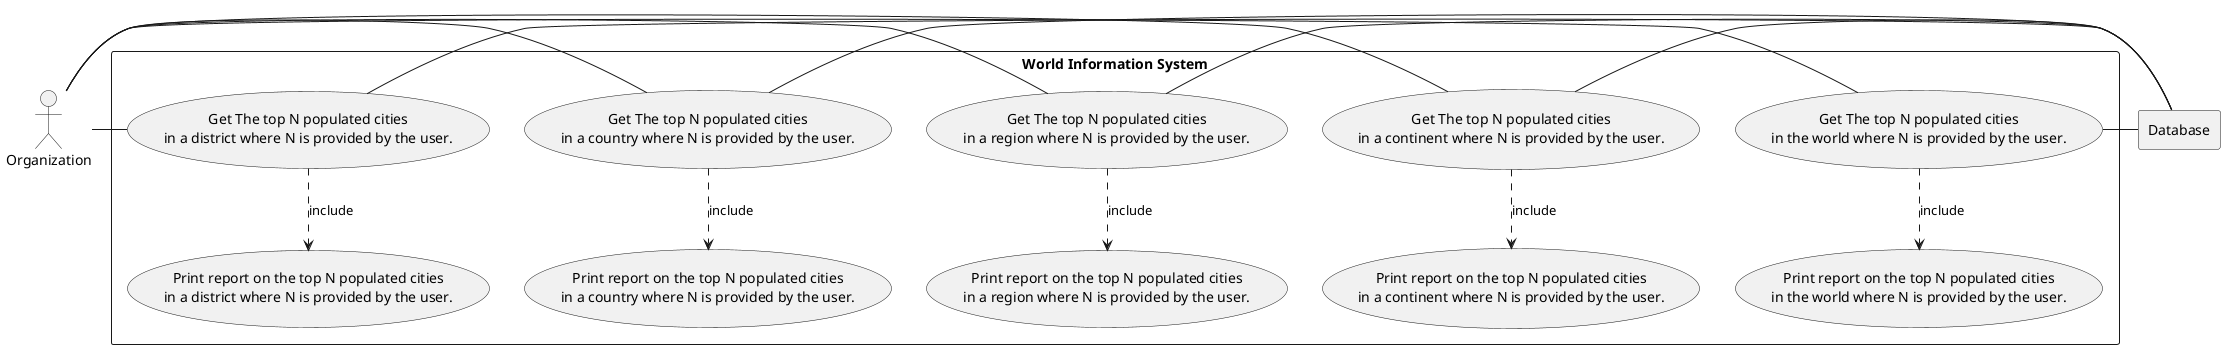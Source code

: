 @startuml

actor Organization as "Organization"

rectangle Database

rectangle "World Information System" {

    usecase UC1 as "Get The top N populated cities
     in the world where N is provided by the user."

    usecase UC2 as "Get The top N populated cities
    in a continent where N is provided by the user."

    usecase UC3 as "Get The top N populated cities
    in a region where N is provided by the user."

    usecase UC4 as "Get The top N populated cities
    in a country where N is provided by the user."

    usecase UC5 as "Get The top N populated cities
    in a district where N is provided by the user."

    usecase UCa as "Print report on the top N populated cities
    in the world where N is provided by the user."

    usecase UCb as "Print report on the top N populated cities
    in a continent where N is provided by the user."

    usecase UCc as "Print report on the top N populated cities
    in a region where N is provided by the user."

    usecase UCd as "Print report on the top N populated cities
    in a country where N is provided by the user."

    usecase UCe as "Print report on the top N populated cities
    in a district where N is provided by the user."


    Organization - UC1
    UC1 ..> UCa : include
    UC1 - Database

    Organization - UC2
    UC2 ..> UCb : include
    UC2 - Database

    Organization - UC3
    UC3 ..> UCc : include
    UC3 - Database

    Organization - UC4
    UC4 ..> UCd : include
    UC4 - Database

    Organization - UC5
    UC5 ..> UCe : include
    UC5 - Database

   }

@enduml